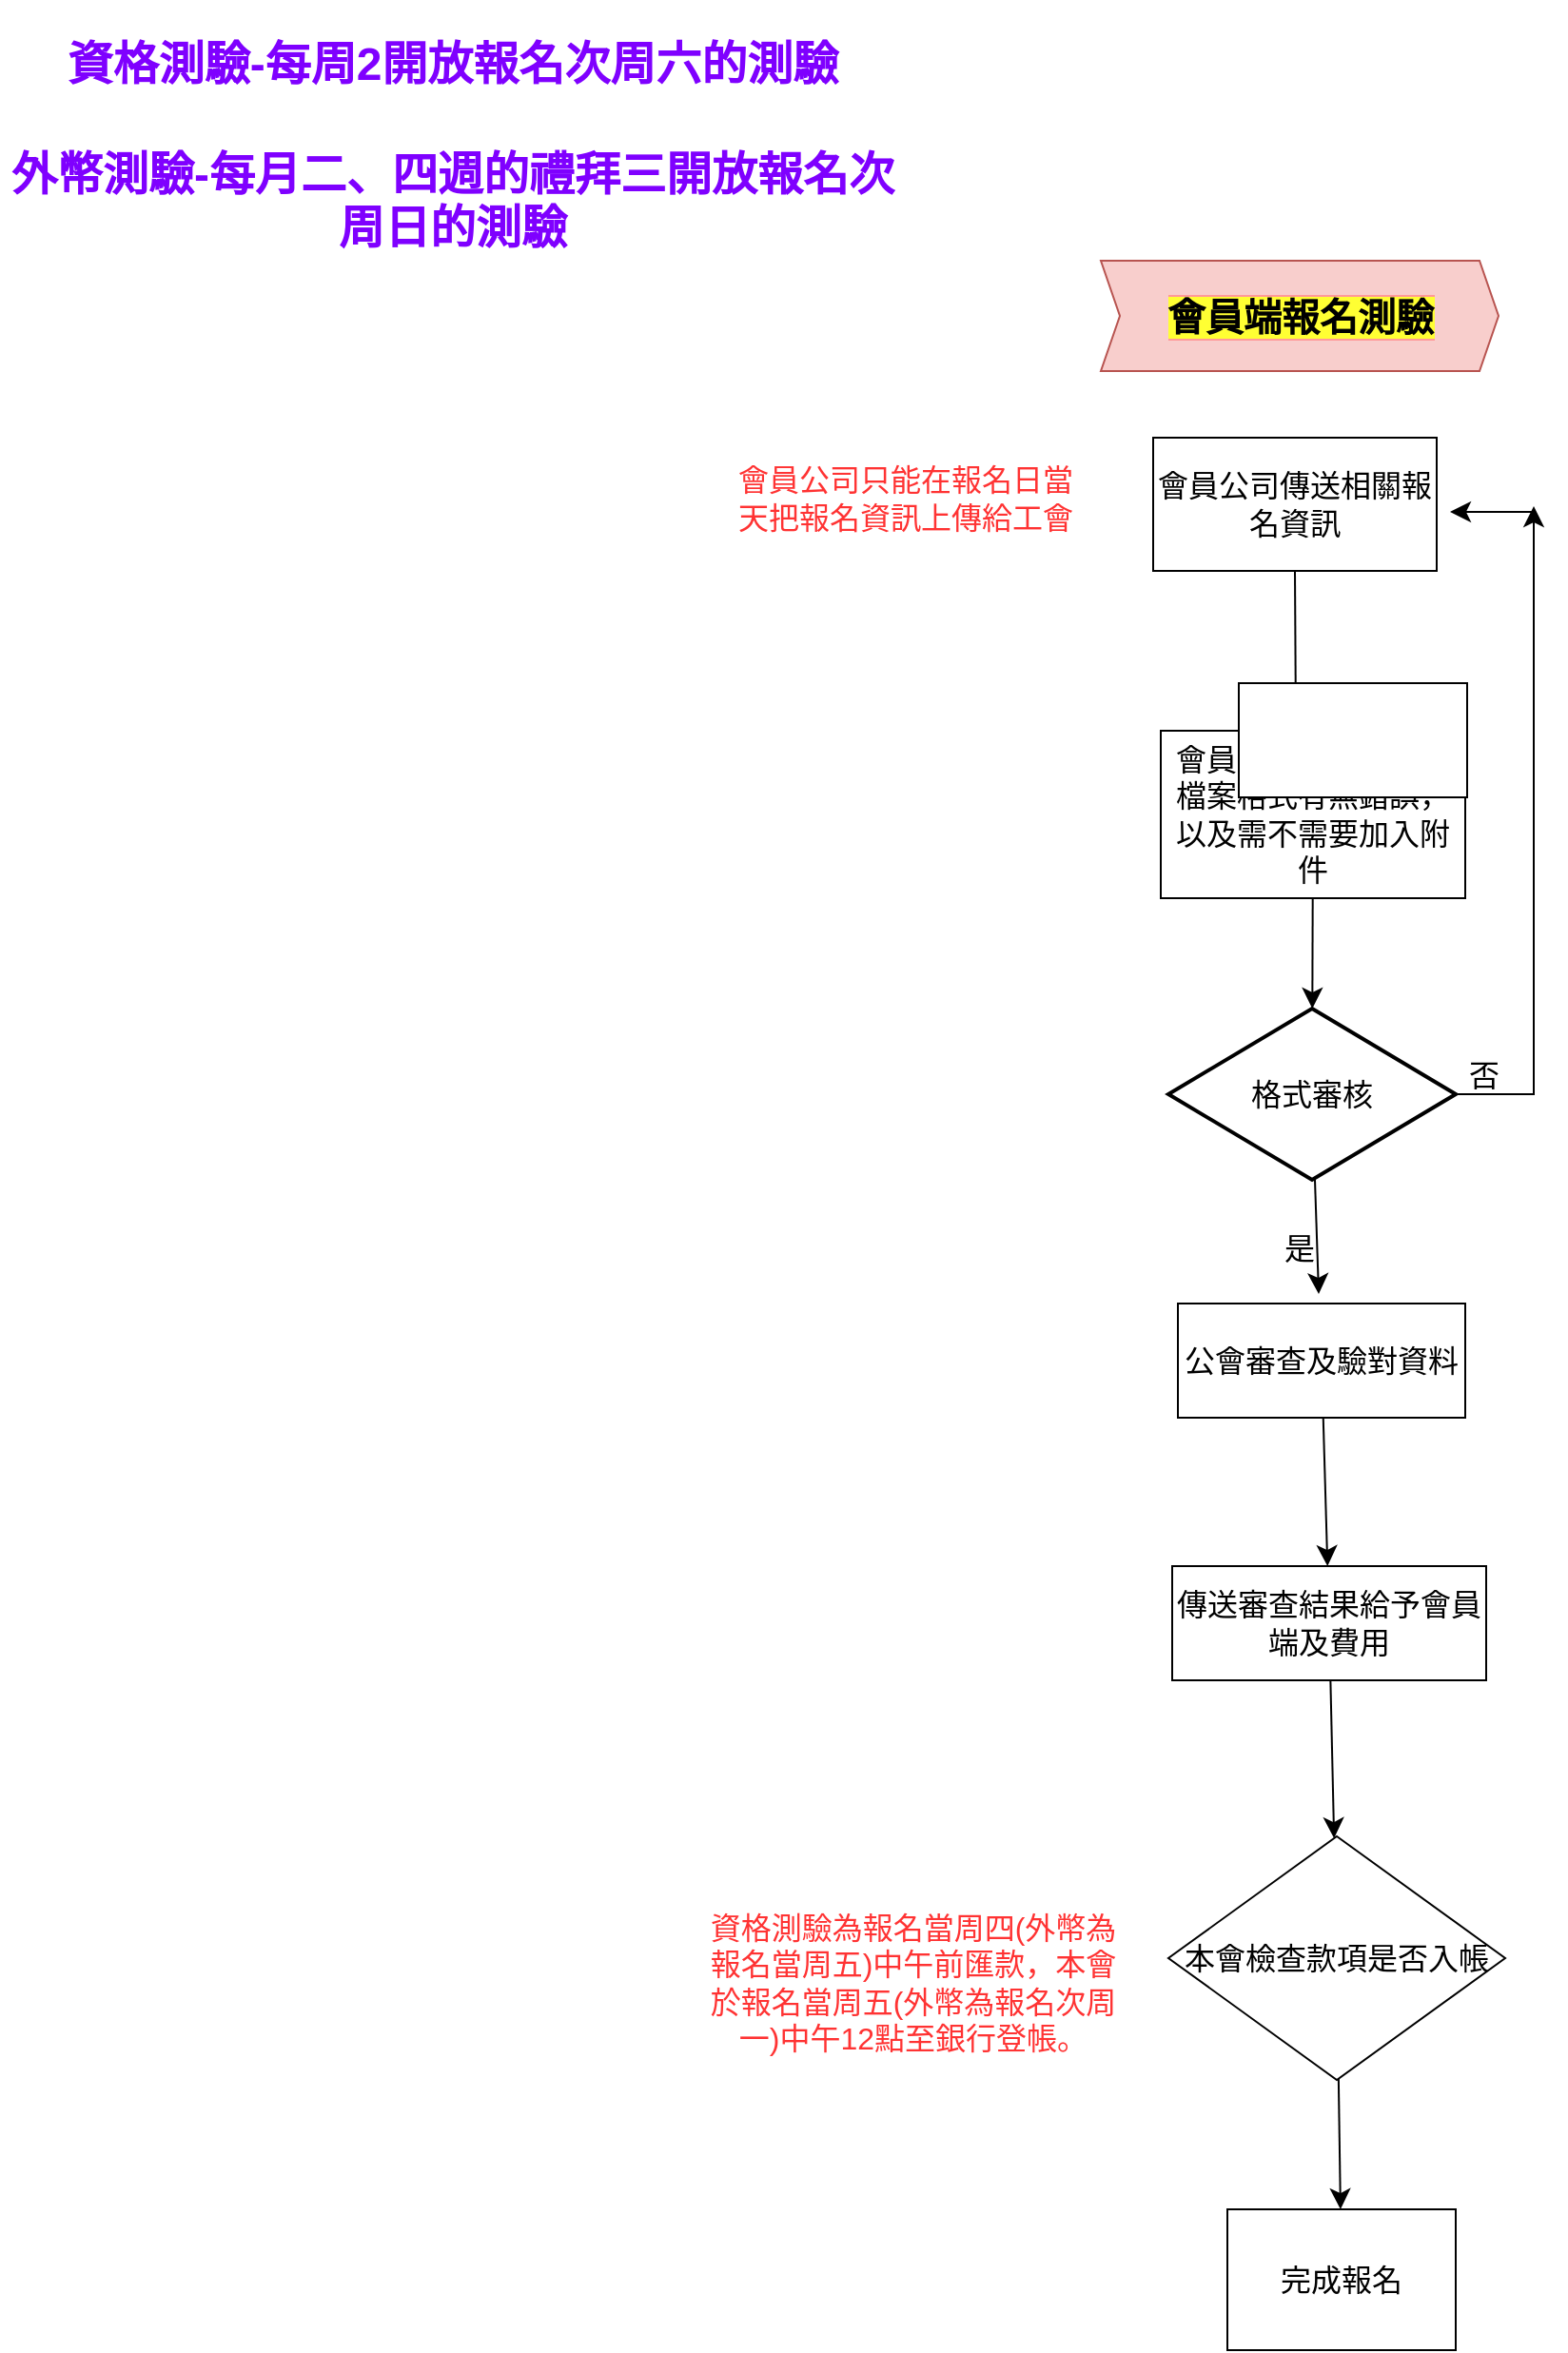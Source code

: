 <mxfile version="23.1.1" type="github">
  <diagram name="第 1 页" id="7NY8cXBH3FeXncnWGY5Q">
    <mxGraphModel dx="2634" dy="1188" grid="0" gridSize="10" guides="1" tooltips="1" connect="1" arrows="1" fold="1" page="0" pageScale="1" pageWidth="827" pageHeight="1169" math="0" shadow="0">
      <root>
        <mxCell id="0" />
        <mxCell id="1" parent="0" />
        <mxCell id="5DMnr8mMx7A8eih37-8B-9" style="edgeStyle=none;curved=1;rounded=0;orthogonalLoop=1;jettySize=auto;html=1;exitX=0.5;exitY=1;exitDx=0;exitDy=0;fontSize=12;startSize=8;endSize=8;" edge="1" parent="1" source="5DMnr8mMx7A8eih37-8B-1">
          <mxGeometry relative="1" as="geometry">
            <mxPoint x="-287" y="92" as="targetPoint" />
          </mxGeometry>
        </mxCell>
        <mxCell id="5DMnr8mMx7A8eih37-8B-1" value="會員公司傳送相關報名資訊" style="rounded=0;whiteSpace=wrap;html=1;fontSize=16;" vertex="1" parent="1">
          <mxGeometry x="-362" y="-60" width="149" height="70" as="geometry" />
        </mxCell>
        <mxCell id="5DMnr8mMx7A8eih37-8B-12" value="" style="edgeStyle=none;curved=1;rounded=0;orthogonalLoop=1;jettySize=auto;html=1;fontSize=12;startSize=8;endSize=8;" edge="1" parent="1" source="5DMnr8mMx7A8eih37-8B-6" target="5DMnr8mMx7A8eih37-8B-11">
          <mxGeometry relative="1" as="geometry" />
        </mxCell>
        <mxCell id="5DMnr8mMx7A8eih37-8B-6" value="會員端自行初步審核檔案格式有無錯誤，以及需不需要加入附件" style="rounded=0;whiteSpace=wrap;html=1;fontSize=16;" vertex="1" parent="1">
          <mxGeometry x="-358" y="94" width="160" height="88" as="geometry" />
        </mxCell>
        <mxCell id="5DMnr8mMx7A8eih37-8B-7" value="&lt;b style=&quot;font-size: 24px;&quot;&gt;&lt;font color=&quot;#7f00ff&quot;&gt;資格測驗-每周2開放報名次周六的測驗&lt;br&gt;&lt;br&gt;外幣測驗-每月二、四週的禮拜三開放報名次周日的測驗&lt;/font&gt;&lt;/b&gt;" style="text;strokeColor=none;fillColor=none;html=1;align=center;verticalAlign=middle;whiteSpace=wrap;rounded=0;fontSize=16;" vertex="1" parent="1">
          <mxGeometry x="-968" y="-290" width="475.5" height="154" as="geometry" />
        </mxCell>
        <mxCell id="5DMnr8mMx7A8eih37-8B-10" value="&lt;font color=&quot;#ff3333&quot;&gt;會員公司只能在報名日當天把報名資訊上傳給工會&lt;/font&gt;" style="text;strokeColor=none;fillColor=none;html=1;align=center;verticalAlign=middle;whiteSpace=wrap;rounded=0;fontSize=16;" vertex="1" parent="1">
          <mxGeometry x="-582" y="-60" width="180" height="63" as="geometry" />
        </mxCell>
        <mxCell id="5DMnr8mMx7A8eih37-8B-24" value="" style="edgeStyle=none;curved=1;rounded=0;orthogonalLoop=1;jettySize=auto;html=1;fontSize=12;startSize=8;endSize=8;" edge="1" parent="1" source="5DMnr8mMx7A8eih37-8B-11">
          <mxGeometry relative="1" as="geometry">
            <mxPoint x="-275" y="390" as="targetPoint" />
          </mxGeometry>
        </mxCell>
        <mxCell id="5DMnr8mMx7A8eih37-8B-11" value="格式審核" style="strokeWidth=2;html=1;shape=mxgraph.flowchart.decision;whiteSpace=wrap;fontSize=16;" vertex="1" parent="1">
          <mxGeometry x="-354" y="240" width="151" height="90" as="geometry" />
        </mxCell>
        <mxCell id="5DMnr8mMx7A8eih37-8B-20" value="" style="edgeStyle=segmentEdgeStyle;endArrow=classic;html=1;curved=0;rounded=0;endSize=8;startSize=8;fontSize=12;" edge="1" parent="1">
          <mxGeometry width="50" height="50" relative="1" as="geometry">
            <mxPoint x="-205" y="285" as="sourcePoint" />
            <mxPoint x="-162" y="-24" as="targetPoint" />
          </mxGeometry>
        </mxCell>
        <mxCell id="5DMnr8mMx7A8eih37-8B-21" value="" style="endArrow=classic;html=1;rounded=0;fontSize=12;startSize=8;endSize=8;curved=1;" edge="1" parent="1">
          <mxGeometry width="50" height="50" relative="1" as="geometry">
            <mxPoint x="-163.02" y="-21" as="sourcePoint" />
            <mxPoint x="-206" y="-21" as="targetPoint" />
          </mxGeometry>
        </mxCell>
        <mxCell id="5DMnr8mMx7A8eih37-8B-22" value="否" style="text;strokeColor=none;fillColor=none;html=1;align=center;verticalAlign=middle;whiteSpace=wrap;rounded=0;fontSize=16;" vertex="1" parent="1">
          <mxGeometry x="-231" y="260" width="86" height="29" as="geometry" />
        </mxCell>
        <mxCell id="5DMnr8mMx7A8eih37-8B-25" value="是" style="text;strokeColor=none;fillColor=none;html=1;align=center;verticalAlign=middle;whiteSpace=wrap;rounded=0;fontSize=16;" vertex="1" parent="1">
          <mxGeometry x="-315" y="351" width="60" height="30" as="geometry" />
        </mxCell>
        <mxCell id="5DMnr8mMx7A8eih37-8B-31" value="" style="edgeStyle=none;curved=1;rounded=0;orthogonalLoop=1;jettySize=auto;html=1;fontSize=12;startSize=8;endSize=8;" edge="1" parent="1" source="5DMnr8mMx7A8eih37-8B-27" target="5DMnr8mMx7A8eih37-8B-30">
          <mxGeometry relative="1" as="geometry" />
        </mxCell>
        <mxCell id="5DMnr8mMx7A8eih37-8B-27" value="公會審查及驗對資料" style="rounded=0;whiteSpace=wrap;html=1;fontSize=16;" vertex="1" parent="1">
          <mxGeometry x="-349" y="395" width="151" height="60" as="geometry" />
        </mxCell>
        <mxCell id="5DMnr8mMx7A8eih37-8B-28" style="edgeStyle=none;curved=1;rounded=0;orthogonalLoop=1;jettySize=auto;html=1;exitX=0.75;exitY=0;exitDx=0;exitDy=0;fontSize=12;startSize=8;endSize=8;" edge="1" parent="1" source="5DMnr8mMx7A8eih37-8B-27" target="5DMnr8mMx7A8eih37-8B-27">
          <mxGeometry relative="1" as="geometry" />
        </mxCell>
        <mxCell id="5DMnr8mMx7A8eih37-8B-33" value="" style="edgeStyle=none;curved=1;rounded=0;orthogonalLoop=1;jettySize=auto;html=1;fontSize=12;startSize=8;endSize=8;" edge="1" parent="1" source="5DMnr8mMx7A8eih37-8B-30" target="5DMnr8mMx7A8eih37-8B-32">
          <mxGeometry relative="1" as="geometry" />
        </mxCell>
        <mxCell id="5DMnr8mMx7A8eih37-8B-30" value="傳送審查結果給予會員端及費用" style="rounded=0;whiteSpace=wrap;html=1;fontSize=16;" vertex="1" parent="1">
          <mxGeometry x="-352" y="533" width="165" height="60" as="geometry" />
        </mxCell>
        <mxCell id="5DMnr8mMx7A8eih37-8B-35" value="" style="edgeStyle=none;curved=1;rounded=0;orthogonalLoop=1;jettySize=auto;html=1;fontSize=12;startSize=8;endSize=8;" edge="1" parent="1" source="5DMnr8mMx7A8eih37-8B-32" target="5DMnr8mMx7A8eih37-8B-34">
          <mxGeometry relative="1" as="geometry" />
        </mxCell>
        <mxCell id="5DMnr8mMx7A8eih37-8B-32" value="本會檢查款項是否入帳" style="rhombus;whiteSpace=wrap;html=1;fontSize=16;" vertex="1" parent="1">
          <mxGeometry x="-354" y="675" width="177" height="128" as="geometry" />
        </mxCell>
        <mxCell id="5DMnr8mMx7A8eih37-8B-34" value="完成報名" style="rounded=0;whiteSpace=wrap;html=1;fontSize=16;" vertex="1" parent="1">
          <mxGeometry x="-323" y="871" width="120" height="74" as="geometry" />
        </mxCell>
        <mxCell id="5DMnr8mMx7A8eih37-8B-36" value="&lt;font color=&quot;#ff3333&quot;&gt;資格測驗為報名當周四(外幣為報名當周五)中午前匯款，本會於報名當周五(外幣為報名次周一)中午12點至銀行登帳。&lt;/font&gt;" style="text;strokeColor=none;fillColor=none;html=1;align=center;verticalAlign=middle;whiteSpace=wrap;rounded=0;fontSize=16;" vertex="1" parent="1">
          <mxGeometry x="-597" y="671" width="218" height="161" as="geometry" />
        </mxCell>
        <mxCell id="5DMnr8mMx7A8eih37-8B-39" value="&lt;b style=&quot;&quot;&gt;&lt;font style=&quot;font-size: 20px; background-color: rgb(255, 255, 51);&quot;&gt;會員端報名測驗&lt;/font&gt;&lt;/b&gt;" style="html=1;shadow=0;dashed=0;align=center;verticalAlign=middle;shape=mxgraph.arrows2.arrow;dy=0;dx=10;notch=10;fontSize=16;fillColor=#f8cecc;strokeColor=#b85450;labelBackgroundColor=#FF9999;" vertex="1" parent="1">
          <mxGeometry x="-389.5" y="-153" width="209" height="58" as="geometry" />
        </mxCell>
        <mxCell id="5DMnr8mMx7A8eih37-8B-40" value="" style="verticalLabelPosition=bottom;verticalAlign=top;html=1;shape=mxgraph.basic.rect;fillColor2=none;strokeWidth=1;size=20;indent=5;fontSize=16;" vertex="1" parent="1">
          <mxGeometry x="-317" y="69" width="120" height="60" as="geometry" />
        </mxCell>
        <mxCell id="5DMnr8mMx7A8eih37-8B-41" value="" style="verticalLabelPosition=bottom;verticalAlign=top;html=1;shape=mxgraph.basic.rect;fillColor2=none;strokeWidth=1;size=20;indent=5;fontSize=16;" vertex="1" parent="1">
          <mxGeometry x="-317" y="69" width="120" height="60" as="geometry" />
        </mxCell>
        <mxCell id="5DMnr8mMx7A8eih37-8B-42" value="" style="verticalLabelPosition=bottom;verticalAlign=top;html=1;shape=mxgraph.basic.rect;fillColor2=none;strokeWidth=1;size=20;indent=5;fontSize=16;" vertex="1" parent="1">
          <mxGeometry x="-317" y="69" width="120" height="60" as="geometry" />
        </mxCell>
        <mxCell id="5DMnr8mMx7A8eih37-8B-43" value="" style="verticalLabelPosition=bottom;verticalAlign=top;html=1;shape=mxgraph.basic.rect;fillColor2=none;strokeWidth=1;size=20;indent=5;fontSize=16;" vertex="1" parent="1">
          <mxGeometry x="-317" y="69" width="120" height="60" as="geometry" />
        </mxCell>
      </root>
    </mxGraphModel>
  </diagram>
</mxfile>
